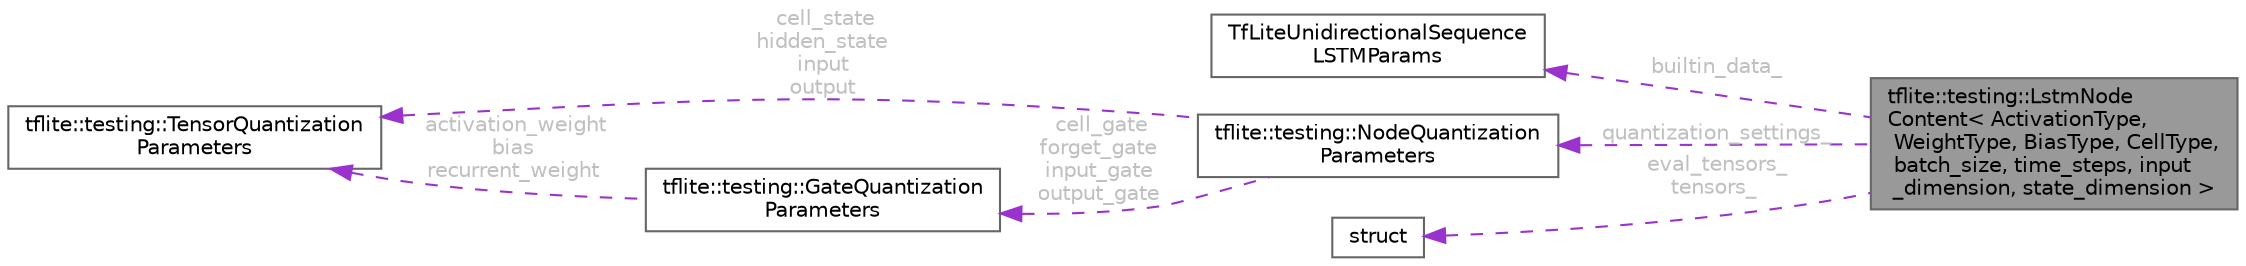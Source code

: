 digraph "tflite::testing::LstmNodeContent&lt; ActivationType, WeightType, BiasType, CellType, batch_size, time_steps, input_dimension, state_dimension &gt;"
{
 // LATEX_PDF_SIZE
  bgcolor="transparent";
  edge [fontname=Helvetica,fontsize=10,labelfontname=Helvetica,labelfontsize=10];
  node [fontname=Helvetica,fontsize=10,shape=box,height=0.2,width=0.4];
  rankdir="LR";
  Node1 [id="Node000001",label="tflite::testing::LstmNode\lContent\< ActivationType,\l WeightType, BiasType, CellType,\l batch_size, time_steps, input\l_dimension, state_dimension \>",height=0.2,width=0.4,color="gray40", fillcolor="grey60", style="filled", fontcolor="black",tooltip=" "];
  Node2 -> Node1 [id="edge7_Node000001_Node000002",dir="back",color="darkorchid3",style="dashed",tooltip=" ",label=" builtin_data_",fontcolor="grey" ];
  Node2 [id="Node000002",label="TfLiteUnidirectionalSequence\lLSTMParams",height=0.2,width=0.4,color="gray40", fillcolor="white", style="filled",URL="$struct_tf_lite_unidirectional_sequence_l_s_t_m_params.html",tooltip=" "];
  Node3 -> Node1 [id="edge8_Node000001_Node000003",dir="back",color="darkorchid3",style="dashed",tooltip=" ",label=" quantization_settings_",fontcolor="grey" ];
  Node3 [id="Node000003",label="tflite::testing::NodeQuantization\lParameters",height=0.2,width=0.4,color="gray40", fillcolor="white", style="filled",URL="$structtflite_1_1testing_1_1_node_quantization_parameters.html",tooltip=" "];
  Node4 -> Node3 [id="edge9_Node000003_Node000004",dir="back",color="darkorchid3",style="dashed",tooltip=" ",label=" cell_state\nhidden_state\ninput\noutput",fontcolor="grey" ];
  Node4 [id="Node000004",label="tflite::testing::TensorQuantization\lParameters",height=0.2,width=0.4,color="gray40", fillcolor="white", style="filled",URL="$structtflite_1_1testing_1_1_tensor_quantization_parameters.html",tooltip=" "];
  Node5 -> Node3 [id="edge10_Node000003_Node000005",dir="back",color="darkorchid3",style="dashed",tooltip=" ",label=" cell_gate\nforget_gate\ninput_gate\noutput_gate",fontcolor="grey" ];
  Node5 [id="Node000005",label="tflite::testing::GateQuantization\lParameters",height=0.2,width=0.4,color="gray40", fillcolor="white", style="filled",URL="$structtflite_1_1testing_1_1_gate_quantization_parameters.html",tooltip=" "];
  Node4 -> Node5 [id="edge11_Node000005_Node000004",dir="back",color="darkorchid3",style="dashed",tooltip=" ",label=" activation_weight\nbias\nrecurrent_weight",fontcolor="grey" ];
  Node6 -> Node1 [id="edge12_Node000001_Node000006",dir="back",color="darkorchid3",style="dashed",tooltip=" ",label=" eval_tensors_\ntensors_",fontcolor="grey" ];
  Node6 [id="Node000006",label="struct",height=0.2,width=0.4,color="gray40", fillcolor="white", style="filled",tooltip=" "];
}
